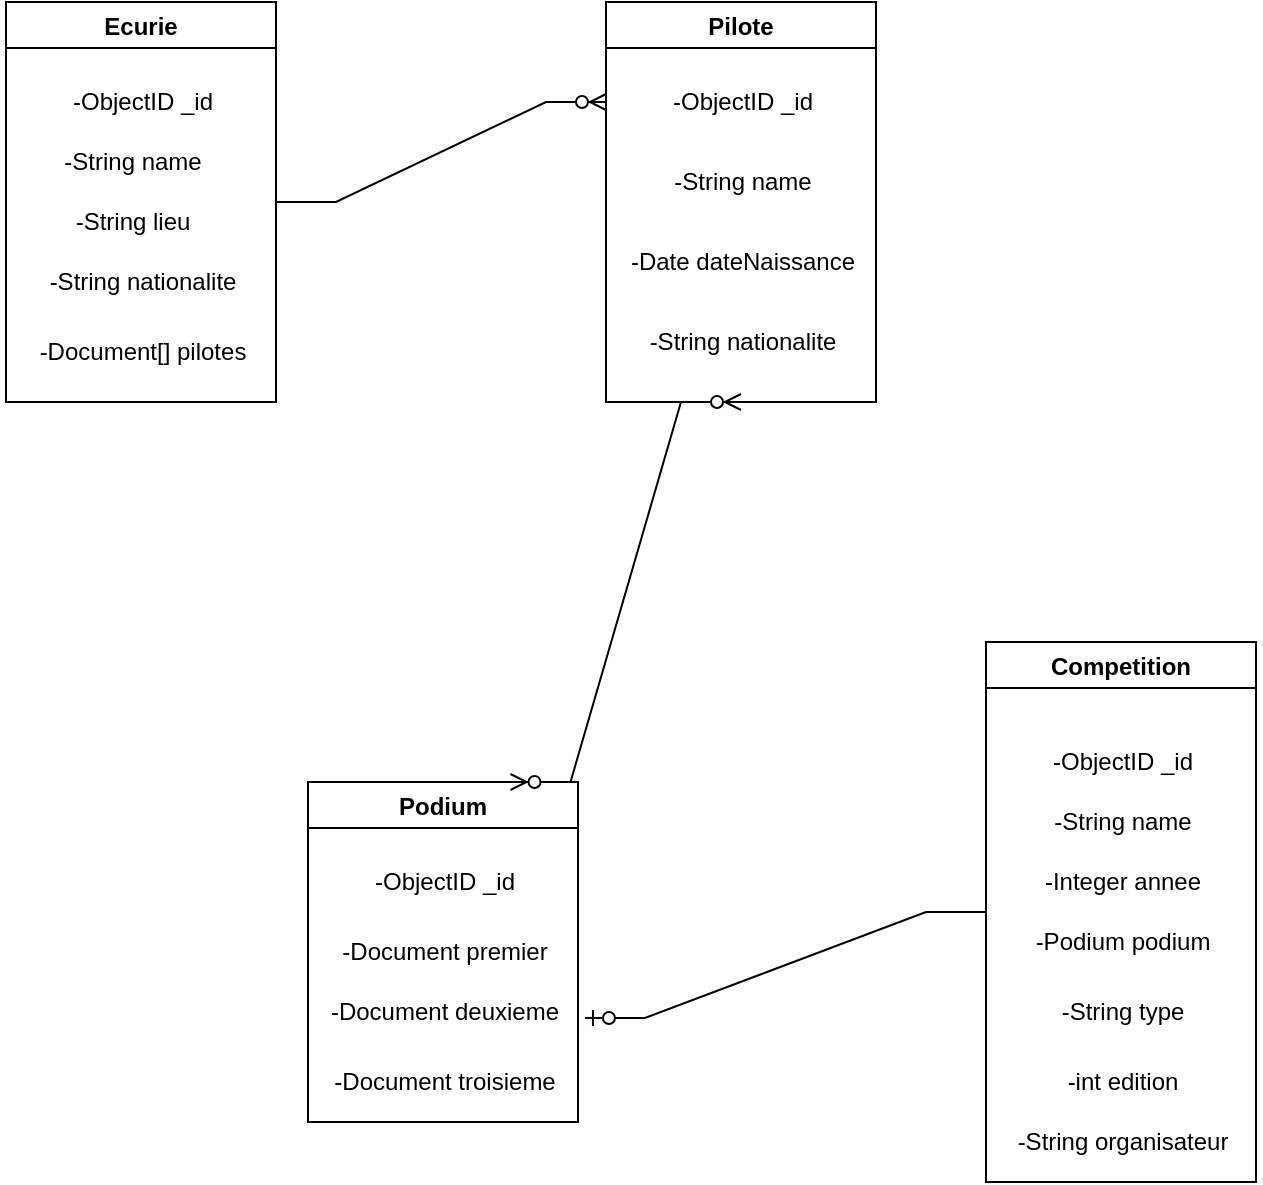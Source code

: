 <mxfile version="20.0.1" type="device"><diagram id="Xphg9zxFplKp_hDRco6Z" name="Page-1"><mxGraphModel dx="1422" dy="793" grid="1" gridSize="10" guides="1" tooltips="1" connect="1" arrows="1" fold="1" page="1" pageScale="1" pageWidth="827" pageHeight="1169" math="0" shadow="0"><root><mxCell id="0"/><mxCell id="1" parent="0"/><mxCell id="RbZ49FTSsBsuSHzNZ7l8-1" value="Pilote" style="swimlane;" vertex="1" parent="1"><mxGeometry x="360" y="80" width="135" height="200" as="geometry"/></mxCell><mxCell id="RbZ49FTSsBsuSHzNZ7l8-2" value="-String name" style="text;html=1;align=center;verticalAlign=middle;resizable=0;points=[];autosize=1;strokeColor=none;fillColor=none;" vertex="1" parent="RbZ49FTSsBsuSHzNZ7l8-1"><mxGeometry x="22.5" y="80" width="90" height="20" as="geometry"/></mxCell><mxCell id="RbZ49FTSsBsuSHzNZ7l8-3" value="-Date dateNaissance" style="text;html=1;align=center;verticalAlign=middle;resizable=0;points=[];autosize=1;strokeColor=none;fillColor=none;" vertex="1" parent="RbZ49FTSsBsuSHzNZ7l8-1"><mxGeometry x="-2.5" y="120" width="140" height="20" as="geometry"/></mxCell><mxCell id="RbZ49FTSsBsuSHzNZ7l8-4" value="-String nationalite" style="text;html=1;align=center;verticalAlign=middle;resizable=0;points=[];autosize=1;strokeColor=none;fillColor=none;" vertex="1" parent="RbZ49FTSsBsuSHzNZ7l8-1"><mxGeometry x="2.5" y="160" width="130" height="20" as="geometry"/></mxCell><mxCell id="RbZ49FTSsBsuSHzNZ7l8-26" value="-ObjectID _id" style="text;html=1;align=center;verticalAlign=middle;resizable=0;points=[];autosize=1;strokeColor=none;fillColor=none;" vertex="1" parent="RbZ49FTSsBsuSHzNZ7l8-1"><mxGeometry x="17.5" y="40" width="100" height="20" as="geometry"/></mxCell><mxCell id="RbZ49FTSsBsuSHzNZ7l8-5" value="Competition" style="swimlane;" vertex="1" parent="1"><mxGeometry x="550" y="400" width="135" height="270" as="geometry"/></mxCell><mxCell id="RbZ49FTSsBsuSHzNZ7l8-6" value="-String name" style="text;html=1;align=center;verticalAlign=middle;resizable=0;points=[];autosize=1;strokeColor=none;fillColor=none;" vertex="1" parent="RbZ49FTSsBsuSHzNZ7l8-5"><mxGeometry x="22.5" y="80" width="90" height="20" as="geometry"/></mxCell><mxCell id="RbZ49FTSsBsuSHzNZ7l8-7" value="-Integer annee" style="text;html=1;align=center;verticalAlign=middle;resizable=0;points=[];autosize=1;strokeColor=none;fillColor=none;" vertex="1" parent="RbZ49FTSsBsuSHzNZ7l8-5"><mxGeometry x="12.5" y="110" width="110" height="20" as="geometry"/></mxCell><mxCell id="RbZ49FTSsBsuSHzNZ7l8-8" value="-Podium podium" style="text;html=1;align=center;verticalAlign=middle;resizable=0;points=[];autosize=1;strokeColor=none;fillColor=none;" vertex="1" parent="RbZ49FTSsBsuSHzNZ7l8-5"><mxGeometry x="12.5" y="140" width="110" height="20" as="geometry"/></mxCell><mxCell id="RbZ49FTSsBsuSHzNZ7l8-10" value="-int edition" style="text;html=1;align=center;verticalAlign=middle;resizable=0;points=[];autosize=1;strokeColor=none;fillColor=none;" vertex="1" parent="RbZ49FTSsBsuSHzNZ7l8-5"><mxGeometry x="27.5" y="210" width="80" height="20" as="geometry"/></mxCell><mxCell id="RbZ49FTSsBsuSHzNZ7l8-11" value="-String organisateur" style="text;html=1;align=center;verticalAlign=middle;resizable=0;points=[];autosize=1;strokeColor=none;fillColor=none;" vertex="1" parent="RbZ49FTSsBsuSHzNZ7l8-5"><mxGeometry x="-2.5" y="240" width="140" height="20" as="geometry"/></mxCell><mxCell id="RbZ49FTSsBsuSHzNZ7l8-9" value="-String type" style="text;html=1;align=center;verticalAlign=middle;resizable=0;points=[];autosize=1;strokeColor=none;fillColor=none;" vertex="1" parent="RbZ49FTSsBsuSHzNZ7l8-5"><mxGeometry x="22.5" y="175" width="90" height="20" as="geometry"/></mxCell><mxCell id="RbZ49FTSsBsuSHzNZ7l8-28" value="-ObjectID _id" style="text;html=1;align=center;verticalAlign=middle;resizable=0;points=[];autosize=1;strokeColor=none;fillColor=none;" vertex="1" parent="RbZ49FTSsBsuSHzNZ7l8-5"><mxGeometry x="17.5" y="50" width="100" height="20" as="geometry"/></mxCell><mxCell id="RbZ49FTSsBsuSHzNZ7l8-12" value="Ecurie" style="swimlane;" vertex="1" parent="1"><mxGeometry x="60" y="80" width="135" height="200" as="geometry"/></mxCell><mxCell id="RbZ49FTSsBsuSHzNZ7l8-13" value="-String name" style="text;html=1;align=center;verticalAlign=middle;resizable=0;points=[];autosize=1;strokeColor=none;fillColor=none;" vertex="1" parent="RbZ49FTSsBsuSHzNZ7l8-12"><mxGeometry x="17.5" y="70" width="90" height="20" as="geometry"/></mxCell><mxCell id="RbZ49FTSsBsuSHzNZ7l8-14" value="-String lieu" style="text;html=1;align=center;verticalAlign=middle;resizable=0;points=[];autosize=1;strokeColor=none;fillColor=none;" vertex="1" parent="RbZ49FTSsBsuSHzNZ7l8-12"><mxGeometry x="22.5" y="100" width="80" height="20" as="geometry"/></mxCell><mxCell id="RbZ49FTSsBsuSHzNZ7l8-16" value="-Document[] pilotes" style="text;html=1;align=center;verticalAlign=middle;resizable=0;points=[];autosize=1;strokeColor=none;fillColor=none;" vertex="1" parent="RbZ49FTSsBsuSHzNZ7l8-12"><mxGeometry x="-2.5" y="164.5" width="140" height="20" as="geometry"/></mxCell><mxCell id="RbZ49FTSsBsuSHzNZ7l8-15" value="-String nationalite" style="text;html=1;align=center;verticalAlign=middle;resizable=0;points=[];autosize=1;strokeColor=none;fillColor=none;" vertex="1" parent="RbZ49FTSsBsuSHzNZ7l8-12"><mxGeometry x="2.5" y="130" width="130" height="20" as="geometry"/></mxCell><mxCell id="RbZ49FTSsBsuSHzNZ7l8-25" value="-ObjectID _id" style="text;html=1;align=center;verticalAlign=middle;resizable=0;points=[];autosize=1;strokeColor=none;fillColor=none;" vertex="1" parent="RbZ49FTSsBsuSHzNZ7l8-12"><mxGeometry x="17.5" y="40" width="100" height="20" as="geometry"/></mxCell><mxCell id="RbZ49FTSsBsuSHzNZ7l8-17" value="Podium" style="swimlane;" vertex="1" parent="1"><mxGeometry x="211" y="470" width="135" height="170" as="geometry"/></mxCell><mxCell id="RbZ49FTSsBsuSHzNZ7l8-18" value="-Document premier" style="text;html=1;align=center;verticalAlign=middle;resizable=0;points=[];autosize=1;strokeColor=none;fillColor=none;" vertex="1" parent="RbZ49FTSsBsuSHzNZ7l8-17"><mxGeometry x="2.5" y="75" width="130" height="20" as="geometry"/></mxCell><mxCell id="RbZ49FTSsBsuSHzNZ7l8-19" value="-Document deuxieme" style="text;html=1;align=center;verticalAlign=middle;resizable=0;points=[];autosize=1;strokeColor=none;fillColor=none;" vertex="1" parent="RbZ49FTSsBsuSHzNZ7l8-17"><mxGeometry x="-2.5" y="105" width="140" height="20" as="geometry"/></mxCell><mxCell id="RbZ49FTSsBsuSHzNZ7l8-20" value="-Document troisieme" style="text;html=1;align=center;verticalAlign=middle;resizable=0;points=[];autosize=1;strokeColor=none;fillColor=none;" vertex="1" parent="RbZ49FTSsBsuSHzNZ7l8-17"><mxGeometry x="-2.5" y="140" width="140" height="20" as="geometry"/></mxCell><mxCell id="RbZ49FTSsBsuSHzNZ7l8-27" value="-ObjectID _id" style="text;html=1;align=center;verticalAlign=middle;resizable=0;points=[];autosize=1;strokeColor=none;fillColor=none;" vertex="1" parent="RbZ49FTSsBsuSHzNZ7l8-17"><mxGeometry x="17.5" y="40" width="100" height="20" as="geometry"/></mxCell><mxCell id="RbZ49FTSsBsuSHzNZ7l8-21" value="" style="edgeStyle=entityRelationEdgeStyle;fontSize=12;html=1;endArrow=ERzeroToMany;endFill=1;rounded=0;entryX=0;entryY=0.25;entryDx=0;entryDy=0;exitX=1;exitY=0.5;exitDx=0;exitDy=0;" edge="1" parent="1" source="RbZ49FTSsBsuSHzNZ7l8-12" target="RbZ49FTSsBsuSHzNZ7l8-1"><mxGeometry width="100" height="100" relative="1" as="geometry"><mxPoint x="195" y="585" as="sourcePoint"/><mxPoint x="295" y="485" as="targetPoint"/></mxGeometry></mxCell><mxCell id="RbZ49FTSsBsuSHzNZ7l8-23" value="" style="edgeStyle=entityRelationEdgeStyle;fontSize=12;html=1;endArrow=ERzeroToMany;endFill=1;startArrow=ERzeroToMany;rounded=0;entryX=0.5;entryY=1;entryDx=0;entryDy=0;exitX=0.75;exitY=0;exitDx=0;exitDy=0;" edge="1" parent="1" source="RbZ49FTSsBsuSHzNZ7l8-17" target="RbZ49FTSsBsuSHzNZ7l8-1"><mxGeometry width="100" height="100" relative="1" as="geometry"><mxPoint x="360" y="430" as="sourcePoint"/><mxPoint x="460" y="330" as="targetPoint"/></mxGeometry></mxCell><mxCell id="RbZ49FTSsBsuSHzNZ7l8-24" value="" style="edgeStyle=entityRelationEdgeStyle;fontSize=12;html=1;endArrow=ERzeroToOne;endFill=1;rounded=0;entryX=1.007;entryY=0.65;entryDx=0;entryDy=0;entryPerimeter=0;exitX=0;exitY=0.5;exitDx=0;exitDy=0;" edge="1" parent="1" source="RbZ49FTSsBsuSHzNZ7l8-5" target="RbZ49FTSsBsuSHzNZ7l8-19"><mxGeometry width="100" height="100" relative="1" as="geometry"><mxPoint x="360" y="430" as="sourcePoint"/><mxPoint x="490" y="520" as="targetPoint"/></mxGeometry></mxCell></root></mxGraphModel></diagram></mxfile>